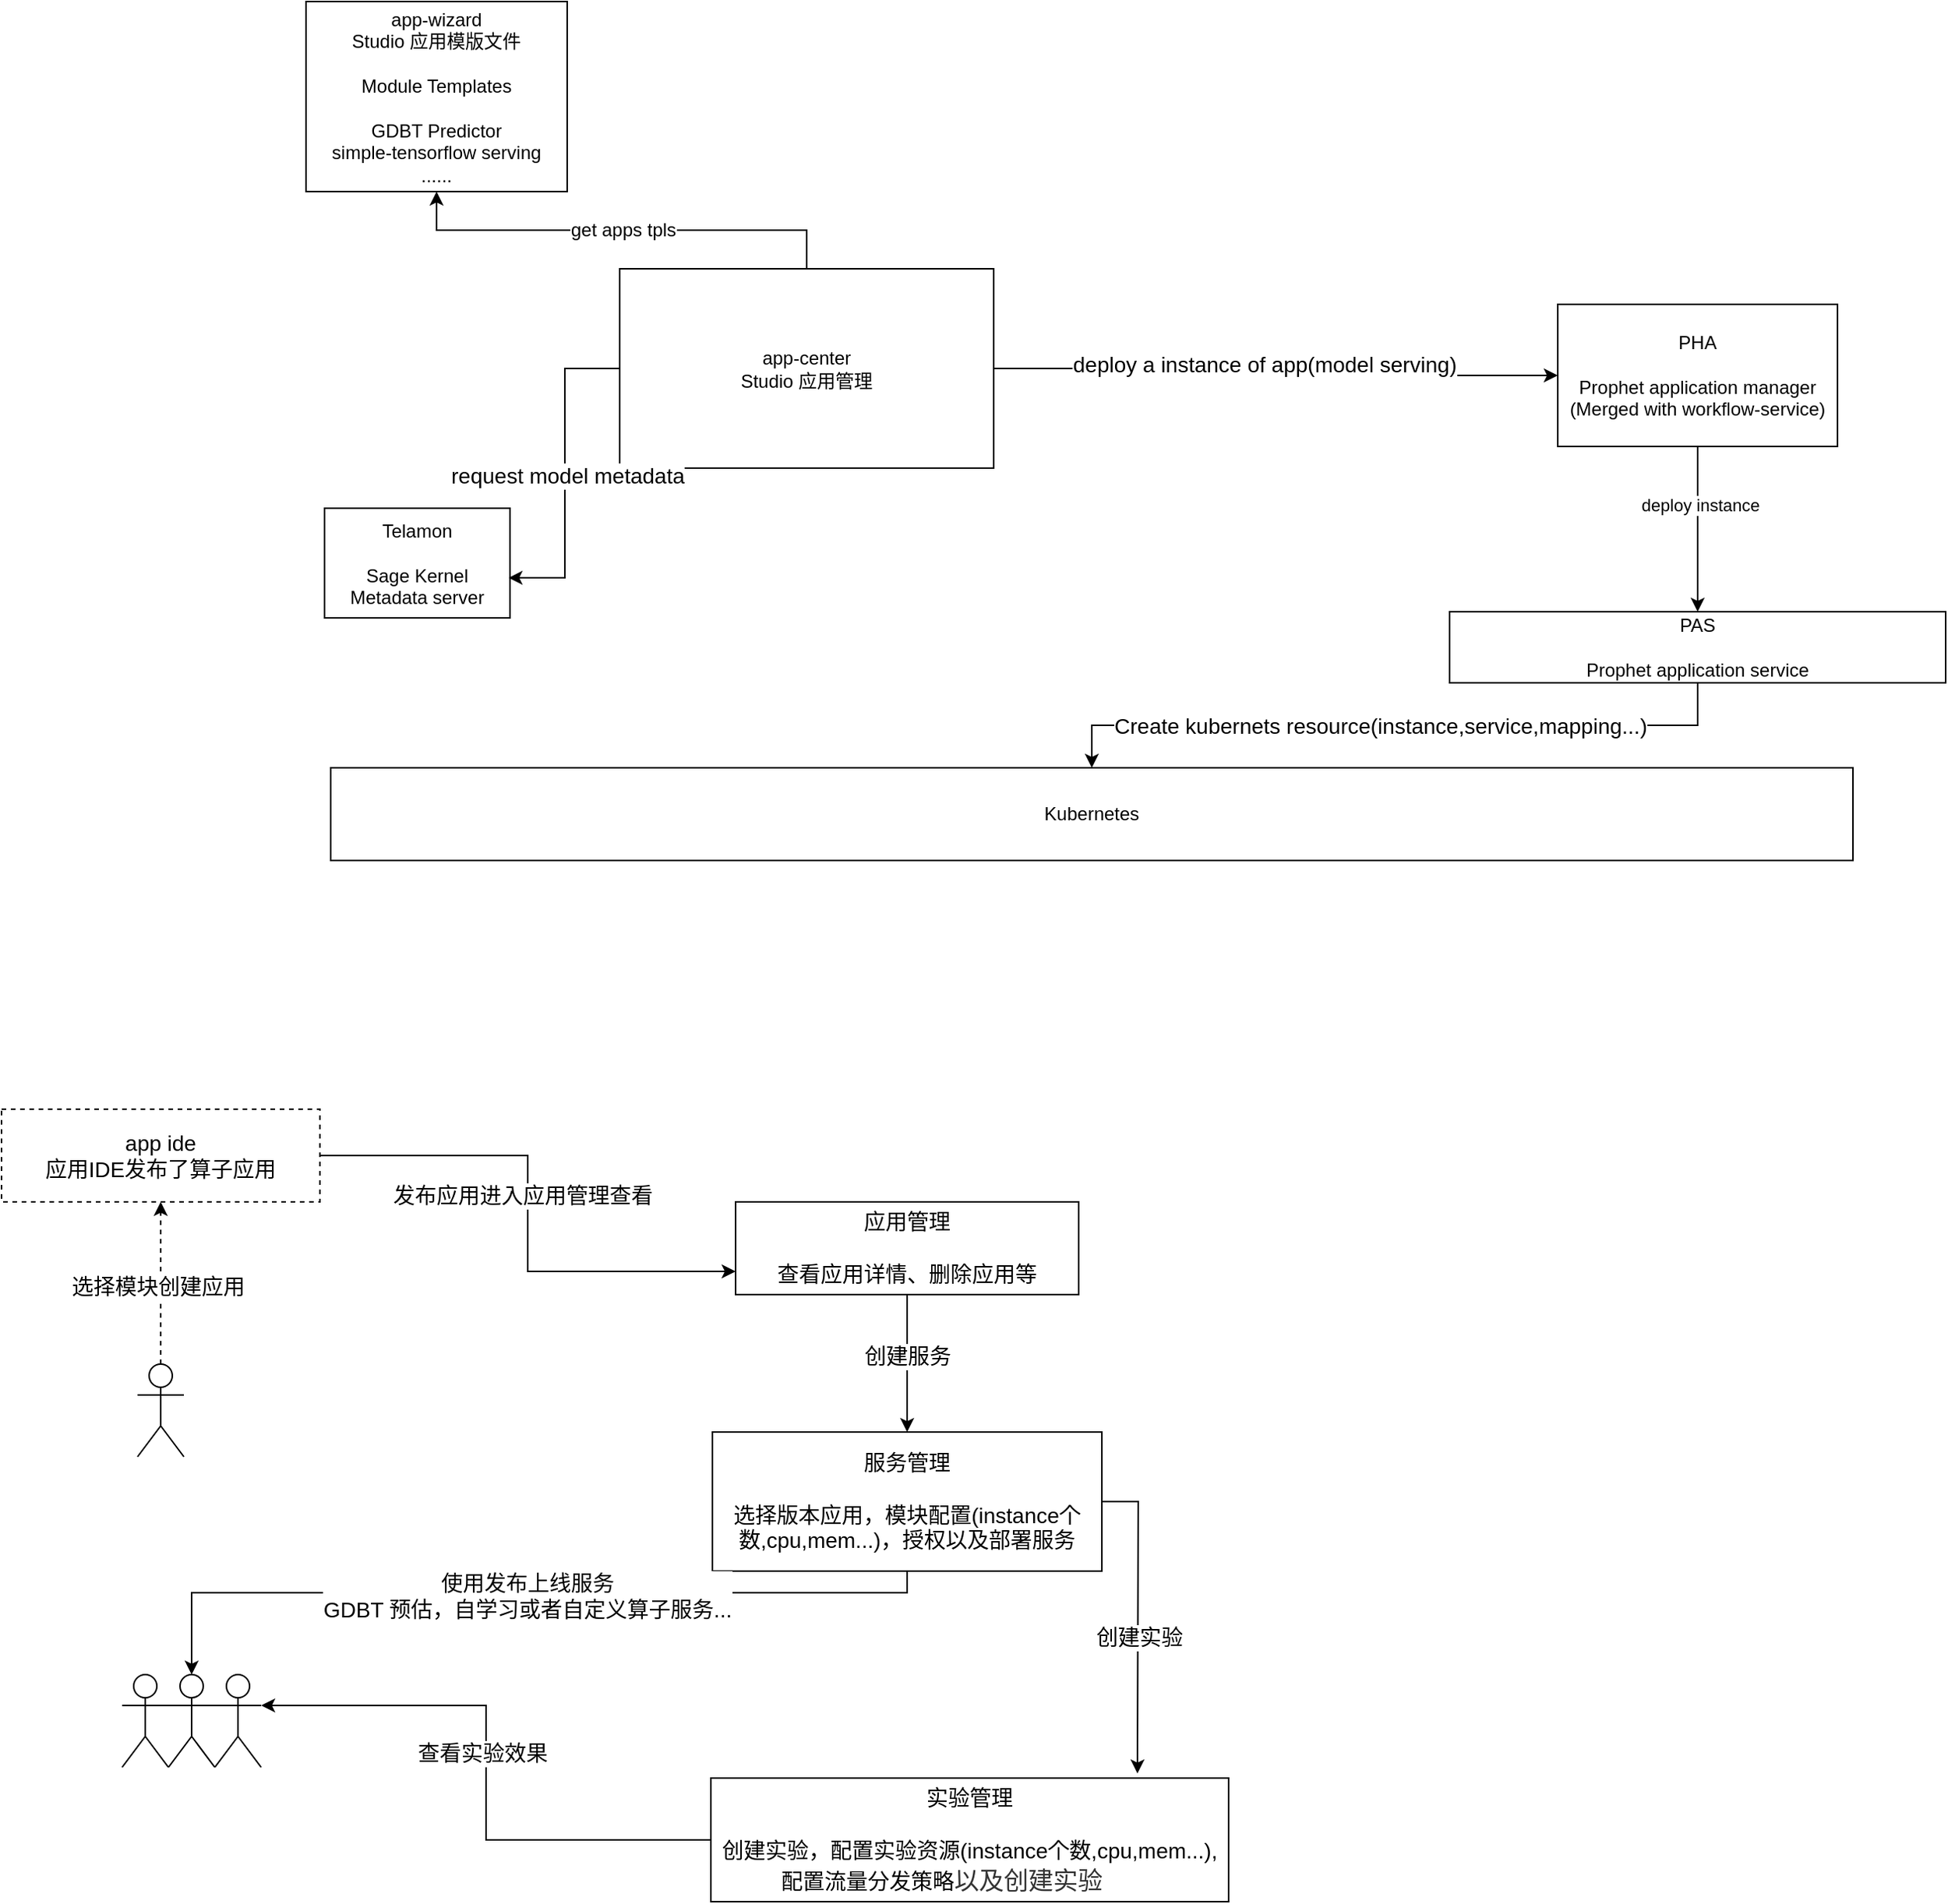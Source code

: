 <mxfile version="22.1.5" type="github">
  <diagram name="第 1 页" id="RFqubxHH86JAbSpuru27">
    <mxGraphModel dx="1423" dy="786" grid="0" gridSize="10" guides="1" tooltips="1" connect="1" arrows="1" fold="1" page="1" pageScale="1" pageWidth="1654" pageHeight="2336" math="0" shadow="0">
      <root>
        <mxCell id="0" />
        <mxCell id="1" parent="0" />
        <mxCell id="AkYm-pmbZ86CwhPPTDKQ-4" style="edgeStyle=orthogonalEdgeStyle;rounded=0;orthogonalLoop=1;jettySize=auto;html=1;exitX=0.5;exitY=0;exitDx=0;exitDy=0;entryX=0.5;entryY=1;entryDx=0;entryDy=0;" edge="1" parent="1" source="AkYm-pmbZ86CwhPPTDKQ-1" target="AkYm-pmbZ86CwhPPTDKQ-3">
          <mxGeometry relative="1" as="geometry" />
        </mxCell>
        <mxCell id="AkYm-pmbZ86CwhPPTDKQ-5" value="&lt;font style=&quot;font-size: 12px;&quot;&gt;get apps tpls&lt;/font&gt;" style="edgeLabel;html=1;align=center;verticalAlign=middle;resizable=0;points=[];" vertex="1" connectable="0" parent="AkYm-pmbZ86CwhPPTDKQ-4">
          <mxGeometry x="-0.005" relative="1" as="geometry">
            <mxPoint as="offset" />
          </mxGeometry>
        </mxCell>
        <mxCell id="AkYm-pmbZ86CwhPPTDKQ-15" style="edgeStyle=orthogonalEdgeStyle;rounded=0;orthogonalLoop=1;jettySize=auto;html=1;" edge="1" parent="1" source="AkYm-pmbZ86CwhPPTDKQ-1" target="AkYm-pmbZ86CwhPPTDKQ-11">
          <mxGeometry relative="1" as="geometry" />
        </mxCell>
        <mxCell id="AkYm-pmbZ86CwhPPTDKQ-16" value="&lt;font style=&quot;font-size: 14px;&quot;&gt;deploy a instance of app(model serving)&lt;/font&gt;" style="edgeLabel;html=1;align=center;verticalAlign=middle;resizable=0;points=[];rotation=0;" vertex="1" connectable="0" parent="AkYm-pmbZ86CwhPPTDKQ-15">
          <mxGeometry x="-0.163" y="3" relative="1" as="geometry">
            <mxPoint x="20" as="offset" />
          </mxGeometry>
        </mxCell>
        <mxCell id="AkYm-pmbZ86CwhPPTDKQ-1" value="app-center&lt;br&gt;Studio 应用管理" style="rounded=0;whiteSpace=wrap;html=1;" vertex="1" parent="1">
          <mxGeometry x="430" y="256" width="242" height="129" as="geometry" />
        </mxCell>
        <mxCell id="AkYm-pmbZ86CwhPPTDKQ-3" value="app-wizard&lt;br&gt;Studio 应用模版文件&lt;br&gt;&lt;br&gt;Module Templates&lt;br&gt;&lt;br&gt;GDBT Predictor&lt;br&gt;simple-tensorflow serving&lt;br&gt;......" style="rounded=0;whiteSpace=wrap;html=1;" vertex="1" parent="1">
          <mxGeometry x="227" y="83" width="169" height="123" as="geometry" />
        </mxCell>
        <mxCell id="AkYm-pmbZ86CwhPPTDKQ-7" value="Telamon&lt;br&gt;&lt;br&gt;Sage Kernel Metadata server" style="rounded=0;whiteSpace=wrap;html=1;" vertex="1" parent="1">
          <mxGeometry x="239" y="411" width="120" height="71" as="geometry" />
        </mxCell>
        <mxCell id="AkYm-pmbZ86CwhPPTDKQ-8" style="edgeStyle=orthogonalEdgeStyle;rounded=0;orthogonalLoop=1;jettySize=auto;html=1;entryX=0.992;entryY=0.634;entryDx=0;entryDy=0;entryPerimeter=0;" edge="1" parent="1" source="AkYm-pmbZ86CwhPPTDKQ-1" target="AkYm-pmbZ86CwhPPTDKQ-7">
          <mxGeometry relative="1" as="geometry" />
        </mxCell>
        <mxCell id="AkYm-pmbZ86CwhPPTDKQ-9" value="&lt;font style=&quot;font-size: 14px;&quot;&gt;request model metadata&lt;/font&gt;" style="edgeLabel;html=1;align=center;verticalAlign=middle;resizable=0;points=[];rotation=0;" vertex="1" connectable="0" parent="AkYm-pmbZ86CwhPPTDKQ-8">
          <mxGeometry x="-0.003" y="1" relative="1" as="geometry">
            <mxPoint y="1" as="offset" />
          </mxGeometry>
        </mxCell>
        <mxCell id="AkYm-pmbZ86CwhPPTDKQ-18" style="edgeStyle=orthogonalEdgeStyle;rounded=0;orthogonalLoop=1;jettySize=auto;html=1;entryX=0.5;entryY=0;entryDx=0;entryDy=0;" edge="1" parent="1" source="AkYm-pmbZ86CwhPPTDKQ-10" target="AkYm-pmbZ86CwhPPTDKQ-12">
          <mxGeometry relative="1" as="geometry" />
        </mxCell>
        <mxCell id="AkYm-pmbZ86CwhPPTDKQ-19" value="&lt;font style=&quot;font-size: 14px;&quot;&gt;Create kubernets resource(instance,service,mapping...)&lt;/font&gt;" style="edgeLabel;html=1;align=center;verticalAlign=middle;resizable=0;points=[];" vertex="1" connectable="0" parent="AkYm-pmbZ86CwhPPTDKQ-18">
          <mxGeometry x="0.239" relative="1" as="geometry">
            <mxPoint x="44" as="offset" />
          </mxGeometry>
        </mxCell>
        <mxCell id="AkYm-pmbZ86CwhPPTDKQ-10" value="PAS&lt;br&gt;&lt;br&gt;Prophet application service" style="rounded=0;whiteSpace=wrap;html=1;" vertex="1" parent="1">
          <mxGeometry x="967" y="478" width="321" height="46" as="geometry" />
        </mxCell>
        <mxCell id="AkYm-pmbZ86CwhPPTDKQ-14" style="edgeStyle=orthogonalEdgeStyle;rounded=0;orthogonalLoop=1;jettySize=auto;html=1;entryX=0.5;entryY=0;entryDx=0;entryDy=0;" edge="1" parent="1" source="AkYm-pmbZ86CwhPPTDKQ-11" target="AkYm-pmbZ86CwhPPTDKQ-10">
          <mxGeometry relative="1" as="geometry" />
        </mxCell>
        <mxCell id="AkYm-pmbZ86CwhPPTDKQ-17" value="deploy instance" style="edgeLabel;html=1;align=center;verticalAlign=middle;resizable=0;points=[];" vertex="1" connectable="0" parent="AkYm-pmbZ86CwhPPTDKQ-14">
          <mxGeometry x="-0.29" y="1" relative="1" as="geometry">
            <mxPoint as="offset" />
          </mxGeometry>
        </mxCell>
        <mxCell id="AkYm-pmbZ86CwhPPTDKQ-11" value="PHA&lt;br&gt;&lt;br&gt;Prophet application manager&lt;br&gt;(Merged with workflow-service)" style="rounded=0;whiteSpace=wrap;html=1;" vertex="1" parent="1">
          <mxGeometry x="1037" y="279" width="181" height="92" as="geometry" />
        </mxCell>
        <mxCell id="AkYm-pmbZ86CwhPPTDKQ-12" value="Kubernetes" style="rounded=0;whiteSpace=wrap;html=1;" vertex="1" parent="1">
          <mxGeometry x="243" y="579" width="985" height="60" as="geometry" />
        </mxCell>
        <mxCell id="AkYm-pmbZ86CwhPPTDKQ-29" style="edgeStyle=orthogonalEdgeStyle;rounded=0;orthogonalLoop=1;jettySize=auto;html=1;exitX=0.5;exitY=0;exitDx=0;exitDy=0;exitPerimeter=0;entryX=0.5;entryY=1;entryDx=0;entryDy=0;dashed=1;" edge="1" parent="1" source="AkYm-pmbZ86CwhPPTDKQ-20" target="AkYm-pmbZ86CwhPPTDKQ-28">
          <mxGeometry relative="1" as="geometry" />
        </mxCell>
        <mxCell id="AkYm-pmbZ86CwhPPTDKQ-31" value="&lt;font style=&quot;font-size: 14px;&quot;&gt;选择模块创建应用&lt;/font&gt;" style="edgeLabel;html=1;align=center;verticalAlign=middle;resizable=0;points=[];" vertex="1" connectable="0" parent="AkYm-pmbZ86CwhPPTDKQ-29">
          <mxGeometry x="0.223" y="3" relative="1" as="geometry">
            <mxPoint x="1" y="14" as="offset" />
          </mxGeometry>
        </mxCell>
        <mxCell id="AkYm-pmbZ86CwhPPTDKQ-20" value="" style="shape=umlActor;verticalLabelPosition=bottom;verticalAlign=top;html=1;outlineConnect=0;" vertex="1" parent="1">
          <mxGeometry x="118" y="965" width="30" height="60" as="geometry" />
        </mxCell>
        <mxCell id="AkYm-pmbZ86CwhPPTDKQ-33" style="edgeStyle=orthogonalEdgeStyle;rounded=0;orthogonalLoop=1;jettySize=auto;html=1;entryX=0;entryY=0.75;entryDx=0;entryDy=0;" edge="1" parent="1" source="AkYm-pmbZ86CwhPPTDKQ-28" target="AkYm-pmbZ86CwhPPTDKQ-32">
          <mxGeometry relative="1" as="geometry" />
        </mxCell>
        <mxCell id="AkYm-pmbZ86CwhPPTDKQ-34" value="&lt;font style=&quot;font-size: 14px;&quot;&gt;发布应用进入应用管理查看&lt;/font&gt;" style="edgeLabel;html=1;align=center;verticalAlign=middle;resizable=0;points=[];" vertex="1" connectable="0" parent="AkYm-pmbZ86CwhPPTDKQ-33">
          <mxGeometry x="-0.07" y="-4" relative="1" as="geometry">
            <mxPoint as="offset" />
          </mxGeometry>
        </mxCell>
        <mxCell id="AkYm-pmbZ86CwhPPTDKQ-28" value="&lt;font style=&quot;font-size: 14px;&quot;&gt;app ide&lt;br&gt;应用IDE发布了算子应用&lt;/font&gt;" style="rounded=0;whiteSpace=wrap;html=1;dashed=1;" vertex="1" parent="1">
          <mxGeometry x="30" y="800" width="206" height="60" as="geometry" />
        </mxCell>
        <mxCell id="AkYm-pmbZ86CwhPPTDKQ-38" style="edgeStyle=orthogonalEdgeStyle;rounded=0;orthogonalLoop=1;jettySize=auto;html=1;entryX=0.5;entryY=0;entryDx=0;entryDy=0;" edge="1" parent="1" source="AkYm-pmbZ86CwhPPTDKQ-32" target="AkYm-pmbZ86CwhPPTDKQ-36">
          <mxGeometry relative="1" as="geometry" />
        </mxCell>
        <mxCell id="AkYm-pmbZ86CwhPPTDKQ-39" value="&lt;font style=&quot;font-size: 14px;&quot;&gt;创建服务&lt;/font&gt;" style="edgeLabel;html=1;align=center;verticalAlign=middle;resizable=0;points=[];" vertex="1" connectable="0" parent="AkYm-pmbZ86CwhPPTDKQ-38">
          <mxGeometry x="-0.184" y="-2" relative="1" as="geometry">
            <mxPoint x="2" y="3" as="offset" />
          </mxGeometry>
        </mxCell>
        <mxCell id="AkYm-pmbZ86CwhPPTDKQ-32" value="&lt;font style=&quot;font-size: 14px;&quot;&gt;应用管理&lt;br&gt;&lt;br&gt;查看应用详情、删除应用等&lt;/font&gt;" style="rounded=0;whiteSpace=wrap;html=1;" vertex="1" parent="1">
          <mxGeometry x="505" y="860" width="222" height="60" as="geometry" />
        </mxCell>
        <mxCell id="AkYm-pmbZ86CwhPPTDKQ-50" style="edgeStyle=orthogonalEdgeStyle;rounded=0;orthogonalLoop=1;jettySize=auto;html=1;" edge="1" parent="1" source="AkYm-pmbZ86CwhPPTDKQ-36">
          <mxGeometry relative="1" as="geometry">
            <mxPoint x="765" y="1230" as="targetPoint" />
          </mxGeometry>
        </mxCell>
        <mxCell id="AkYm-pmbZ86CwhPPTDKQ-55" value="&lt;font style=&quot;font-size: 14px;&quot;&gt;创建实验&lt;/font&gt;" style="edgeLabel;html=1;align=center;verticalAlign=middle;resizable=0;points=[];" vertex="1" connectable="0" parent="AkYm-pmbZ86CwhPPTDKQ-50">
          <mxGeometry x="0.113" relative="1" as="geometry">
            <mxPoint as="offset" />
          </mxGeometry>
        </mxCell>
        <mxCell id="AkYm-pmbZ86CwhPPTDKQ-36" value="&lt;font style=&quot;font-size: 14px;&quot;&gt;服务管理&lt;br&gt;&lt;br&gt;选择版本应用，模块配置(instance个数,cpu,mem...)，授权以及部署服务&lt;/font&gt;" style="rounded=0;whiteSpace=wrap;html=1;" vertex="1" parent="1">
          <mxGeometry x="490" y="1009" width="252" height="90" as="geometry" />
        </mxCell>
        <mxCell id="AkYm-pmbZ86CwhPPTDKQ-40" value="" style="shape=umlActor;verticalLabelPosition=bottom;verticalAlign=top;html=1;outlineConnect=0;" vertex="1" parent="1">
          <mxGeometry x="108" y="1166" width="30" height="60" as="geometry" />
        </mxCell>
        <mxCell id="AkYm-pmbZ86CwhPPTDKQ-41" value="" style="shape=umlActor;verticalLabelPosition=bottom;verticalAlign=top;html=1;outlineConnect=0;" vertex="1" parent="1">
          <mxGeometry x="138" y="1166" width="30" height="60" as="geometry" />
        </mxCell>
        <mxCell id="AkYm-pmbZ86CwhPPTDKQ-42" value="" style="shape=umlActor;verticalLabelPosition=bottom;verticalAlign=top;html=1;outlineConnect=0;" vertex="1" parent="1">
          <mxGeometry x="168" y="1166" width="30" height="60" as="geometry" />
        </mxCell>
        <mxCell id="AkYm-pmbZ86CwhPPTDKQ-48" style="edgeStyle=orthogonalEdgeStyle;rounded=0;orthogonalLoop=1;jettySize=auto;html=1;entryX=0.5;entryY=0;entryDx=0;entryDy=0;entryPerimeter=0;" edge="1" parent="1" source="AkYm-pmbZ86CwhPPTDKQ-36" target="AkYm-pmbZ86CwhPPTDKQ-41">
          <mxGeometry relative="1" as="geometry">
            <Array as="points">
              <mxPoint x="616" y="1113" />
              <mxPoint x="153" y="1113" />
            </Array>
          </mxGeometry>
        </mxCell>
        <mxCell id="AkYm-pmbZ86CwhPPTDKQ-49" value="&lt;font style=&quot;font-size: 14px;&quot;&gt;使用发布上线服务&lt;br&gt;GDBT 预估，自学习或者自定义算子服务...&lt;br&gt;&lt;/font&gt;" style="edgeLabel;html=1;align=center;verticalAlign=middle;resizable=0;points=[];" vertex="1" connectable="0" parent="AkYm-pmbZ86CwhPPTDKQ-48">
          <mxGeometry x="-0.019" y="2" relative="1" as="geometry">
            <mxPoint as="offset" />
          </mxGeometry>
        </mxCell>
        <mxCell id="AkYm-pmbZ86CwhPPTDKQ-51" value="&lt;font style=&quot;font-size: 14px;&quot;&gt;实验管理&lt;br&gt;&lt;br&gt;创建实验，配置实验资源(instance个数,cpu,mem...), 配置流量分发策略&lt;/font&gt;&lt;div style=&quot;box-sizing: border-box; margin: 0px; padding: 0px; border: 0px; font-variant-numeric: inherit; font-variant-east-asian: inherit; font-variant-alternates: inherit; font-variant-position: inherit; font-stretch: inherit; line-height: inherit; font-family: &amp;quot;Helvetica Neue&amp;quot;, Helvetica, Arial, &amp;quot;PingFang SC&amp;quot;, &amp;quot;Hiragino Sans GB&amp;quot;, &amp;quot;Heiti SC&amp;quot;, &amp;quot;Microsoft YaHei&amp;quot;, &amp;quot;WenQuanYi Micro Hei&amp;quot;, sans-serif; font-optical-sizing: inherit; font-kerning: inherit; font-feature-settings: inherit; font-variation-settings: inherit; vertical-align: baseline; position: relative; display: inline-block; color: rgb(51, 51, 51); text-align: start; background-color: rgb(255, 255, 255);&quot; class=&quot;index_radio-Style-Parent_sI735&quot;&gt;&lt;font size=&quot;3&quot;&gt;以及创建实验&lt;/font&gt;&lt;div style=&quot;box-sizing: border-box; margin: 0px 36px 0px 0px; padding: 0px; border: 0px; font-style: inherit; font-variant: inherit; font-weight: inherit; font-stretch: inherit; line-height: inherit; font-family: initial; font-optical-sizing: inherit; font-kerning: inherit; font-feature-settings: inherit; font-variation-settings: inherit; vertical-align: baseline; display: inline-block;&quot; class=&quot;index_radio-style-before_1yXye&quot;&gt;&lt;/div&gt;&lt;/div&gt;" style="rounded=0;whiteSpace=wrap;html=1;" vertex="1" parent="1">
          <mxGeometry x="489" y="1233" width="335" height="80" as="geometry" />
        </mxCell>
        <mxCell id="AkYm-pmbZ86CwhPPTDKQ-52" style="edgeStyle=orthogonalEdgeStyle;rounded=0;orthogonalLoop=1;jettySize=auto;html=1;entryX=1;entryY=0.333;entryDx=0;entryDy=0;entryPerimeter=0;" edge="1" parent="1" source="AkYm-pmbZ86CwhPPTDKQ-51" target="AkYm-pmbZ86CwhPPTDKQ-42">
          <mxGeometry relative="1" as="geometry" />
        </mxCell>
        <mxCell id="AkYm-pmbZ86CwhPPTDKQ-53" value="&lt;font style=&quot;font-size: 14px;&quot;&gt;查看实验效果&lt;/font&gt;" style="edgeLabel;html=1;align=center;verticalAlign=middle;resizable=0;points=[];" vertex="1" connectable="0" parent="AkYm-pmbZ86CwhPPTDKQ-52">
          <mxGeometry x="0.066" y="4" relative="1" as="geometry">
            <mxPoint x="1" as="offset" />
          </mxGeometry>
        </mxCell>
      </root>
    </mxGraphModel>
  </diagram>
</mxfile>
